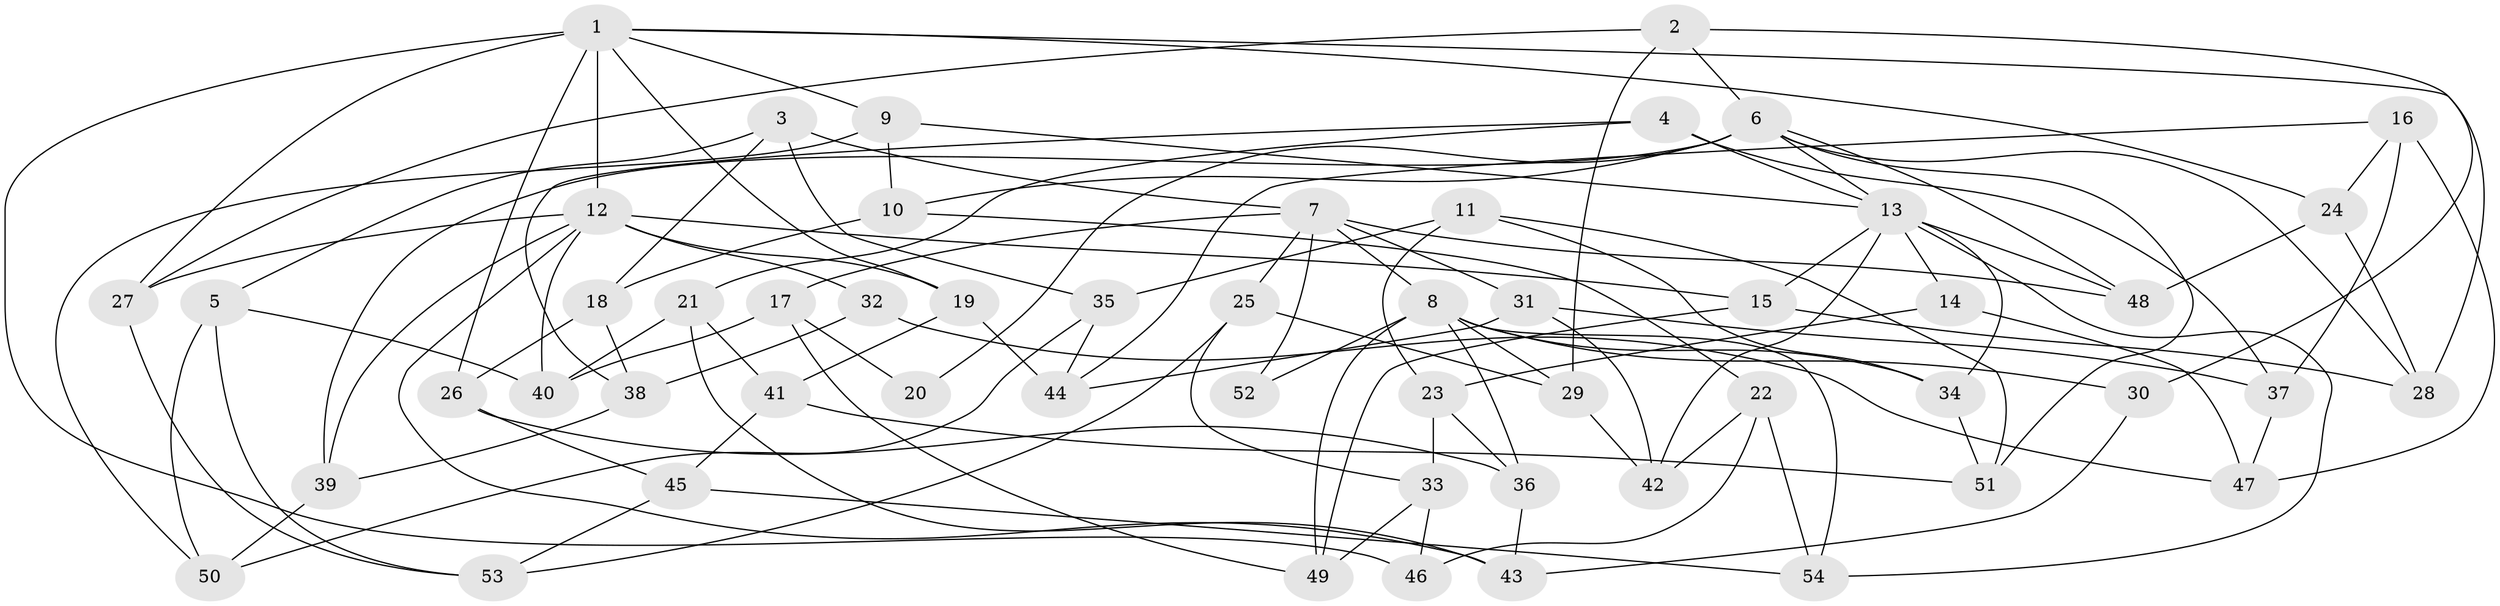// original degree distribution, {4: 1.0}
// Generated by graph-tools (version 1.1) at 2025/53/03/04/25 22:53:55]
// undirected, 54 vertices, 116 edges
graph export_dot {
  node [color=gray90,style=filled];
  1;
  2;
  3;
  4;
  5;
  6;
  7;
  8;
  9;
  10;
  11;
  12;
  13;
  14;
  15;
  16;
  17;
  18;
  19;
  20;
  21;
  22;
  23;
  24;
  25;
  26;
  27;
  28;
  29;
  30;
  31;
  32;
  33;
  34;
  35;
  36;
  37;
  38;
  39;
  40;
  41;
  42;
  43;
  44;
  45;
  46;
  47;
  48;
  49;
  50;
  51;
  52;
  53;
  54;
  1 -- 9 [weight=1.0];
  1 -- 12 [weight=2.0];
  1 -- 19 [weight=1.0];
  1 -- 24 [weight=1.0];
  1 -- 26 [weight=1.0];
  1 -- 27 [weight=1.0];
  1 -- 28 [weight=1.0];
  1 -- 46 [weight=2.0];
  2 -- 6 [weight=1.0];
  2 -- 27 [weight=1.0];
  2 -- 29 [weight=1.0];
  2 -- 30 [weight=1.0];
  3 -- 5 [weight=1.0];
  3 -- 7 [weight=1.0];
  3 -- 18 [weight=1.0];
  3 -- 35 [weight=1.0];
  4 -- 13 [weight=1.0];
  4 -- 21 [weight=1.0];
  4 -- 37 [weight=1.0];
  4 -- 38 [weight=1.0];
  5 -- 40 [weight=1.0];
  5 -- 50 [weight=1.0];
  5 -- 53 [weight=1.0];
  6 -- 10 [weight=1.0];
  6 -- 13 [weight=1.0];
  6 -- 20 [weight=3.0];
  6 -- 28 [weight=1.0];
  6 -- 39 [weight=1.0];
  6 -- 48 [weight=1.0];
  6 -- 51 [weight=1.0];
  7 -- 8 [weight=1.0];
  7 -- 17 [weight=1.0];
  7 -- 25 [weight=1.0];
  7 -- 31 [weight=1.0];
  7 -- 48 [weight=1.0];
  7 -- 52 [weight=2.0];
  8 -- 29 [weight=1.0];
  8 -- 30 [weight=2.0];
  8 -- 34 [weight=1.0];
  8 -- 36 [weight=1.0];
  8 -- 49 [weight=1.0];
  8 -- 52 [weight=2.0];
  8 -- 54 [weight=1.0];
  9 -- 10 [weight=1.0];
  9 -- 13 [weight=1.0];
  9 -- 50 [weight=1.0];
  10 -- 18 [weight=1.0];
  10 -- 22 [weight=1.0];
  11 -- 23 [weight=1.0];
  11 -- 34 [weight=1.0];
  11 -- 35 [weight=1.0];
  11 -- 51 [weight=1.0];
  12 -- 15 [weight=1.0];
  12 -- 19 [weight=1.0];
  12 -- 27 [weight=1.0];
  12 -- 32 [weight=2.0];
  12 -- 39 [weight=1.0];
  12 -- 40 [weight=1.0];
  12 -- 43 [weight=1.0];
  13 -- 14 [weight=2.0];
  13 -- 15 [weight=1.0];
  13 -- 34 [weight=1.0];
  13 -- 42 [weight=1.0];
  13 -- 48 [weight=1.0];
  13 -- 54 [weight=1.0];
  14 -- 23 [weight=1.0];
  14 -- 47 [weight=1.0];
  15 -- 28 [weight=1.0];
  15 -- 49 [weight=1.0];
  16 -- 24 [weight=1.0];
  16 -- 37 [weight=1.0];
  16 -- 44 [weight=1.0];
  16 -- 47 [weight=1.0];
  17 -- 20 [weight=1.0];
  17 -- 40 [weight=1.0];
  17 -- 49 [weight=1.0];
  18 -- 26 [weight=1.0];
  18 -- 38 [weight=1.0];
  19 -- 41 [weight=1.0];
  19 -- 44 [weight=1.0];
  21 -- 40 [weight=1.0];
  21 -- 41 [weight=1.0];
  21 -- 43 [weight=1.0];
  22 -- 42 [weight=1.0];
  22 -- 46 [weight=1.0];
  22 -- 54 [weight=1.0];
  23 -- 33 [weight=1.0];
  23 -- 36 [weight=1.0];
  24 -- 28 [weight=1.0];
  24 -- 48 [weight=1.0];
  25 -- 29 [weight=1.0];
  25 -- 33 [weight=1.0];
  25 -- 53 [weight=1.0];
  26 -- 36 [weight=1.0];
  26 -- 45 [weight=1.0];
  27 -- 53 [weight=1.0];
  29 -- 42 [weight=1.0];
  30 -- 43 [weight=1.0];
  31 -- 37 [weight=1.0];
  31 -- 42 [weight=1.0];
  31 -- 44 [weight=1.0];
  32 -- 38 [weight=1.0];
  32 -- 47 [weight=1.0];
  33 -- 46 [weight=1.0];
  33 -- 49 [weight=1.0];
  34 -- 51 [weight=1.0];
  35 -- 44 [weight=1.0];
  35 -- 50 [weight=1.0];
  36 -- 43 [weight=1.0];
  37 -- 47 [weight=1.0];
  38 -- 39 [weight=1.0];
  39 -- 50 [weight=1.0];
  41 -- 45 [weight=1.0];
  41 -- 51 [weight=1.0];
  45 -- 53 [weight=1.0];
  45 -- 54 [weight=1.0];
}
